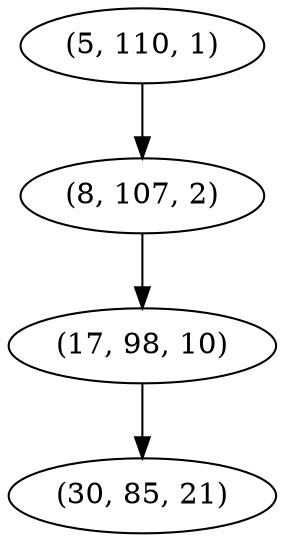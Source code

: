 digraph tree {
    "(5, 110, 1)";
    "(8, 107, 2)";
    "(17, 98, 10)";
    "(30, 85, 21)";
    "(5, 110, 1)" -> "(8, 107, 2)";
    "(8, 107, 2)" -> "(17, 98, 10)";
    "(17, 98, 10)" -> "(30, 85, 21)";
}
